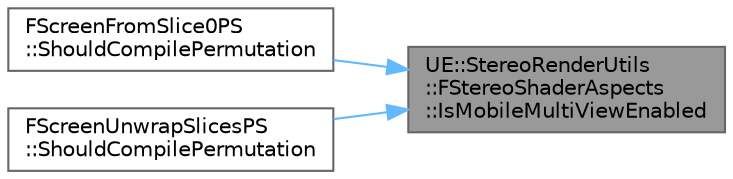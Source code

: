 digraph "UE::StereoRenderUtils::FStereoShaderAspects::IsMobileMultiViewEnabled"
{
 // INTERACTIVE_SVG=YES
 // LATEX_PDF_SIZE
  bgcolor="transparent";
  edge [fontname=Helvetica,fontsize=10,labelfontname=Helvetica,labelfontsize=10];
  node [fontname=Helvetica,fontsize=10,shape=box,height=0.2,width=0.4];
  rankdir="RL";
  Node1 [id="Node000001",label="UE::StereoRenderUtils\l::FStereoShaderAspects\l::IsMobileMultiViewEnabled",height=0.2,width=0.4,color="gray40", fillcolor="grey60", style="filled", fontcolor="black",tooltip="Whether mobile multiview is enabled - i.e."];
  Node1 -> Node2 [id="edge1_Node000001_Node000002",dir="back",color="steelblue1",style="solid",tooltip=" "];
  Node2 [id="Node000002",label="FScreenFromSlice0PS\l::ShouldCompilePermutation",height=0.2,width=0.4,color="grey40", fillcolor="white", style="filled",URL="$d7/d85/classFScreenFromSlice0PS.html#a11743d49c1c12c537d862c866301b386",tooltip=" "];
  Node1 -> Node3 [id="edge2_Node000001_Node000003",dir="back",color="steelblue1",style="solid",tooltip=" "];
  Node3 [id="Node000003",label="FScreenUnwrapSlicesPS\l::ShouldCompilePermutation",height=0.2,width=0.4,color="grey40", fillcolor="white", style="filled",URL="$d9/d23/classFScreenUnwrapSlicesPS.html#ae7c2b2e782b962c6369222951986bbd1",tooltip=" "];
}

